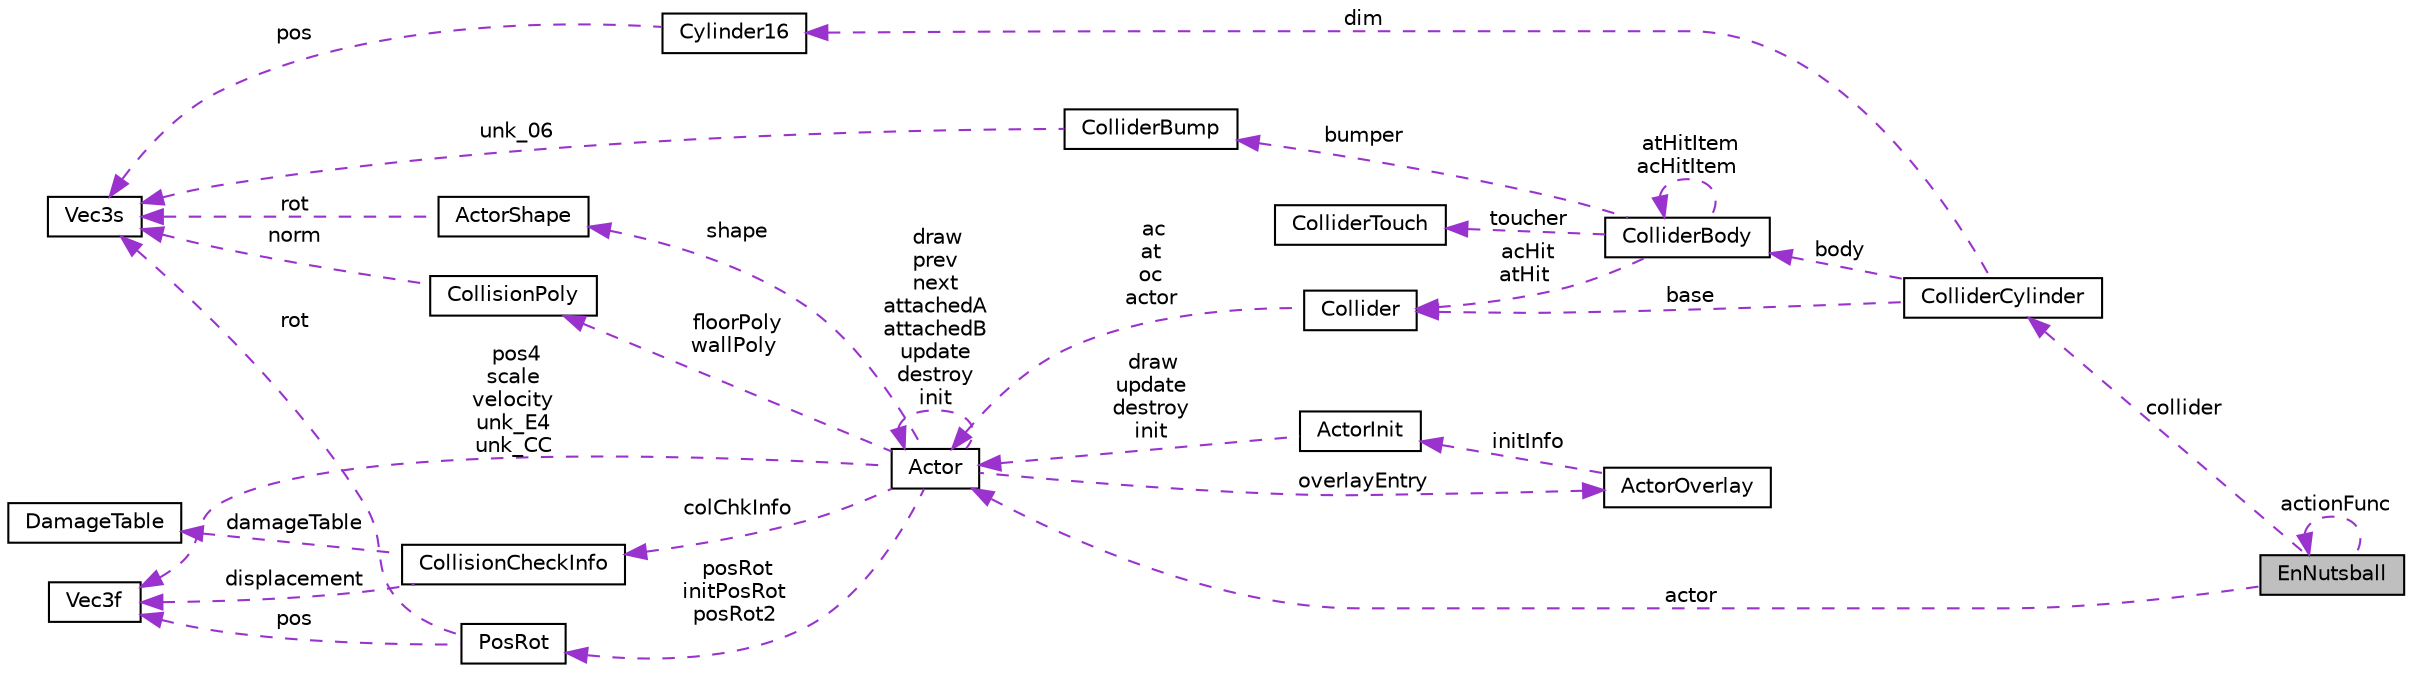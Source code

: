 digraph "EnNutsball"
{
 // LATEX_PDF_SIZE
  edge [fontname="Helvetica",fontsize="10",labelfontname="Helvetica",labelfontsize="10"];
  node [fontname="Helvetica",fontsize="10",shape=record];
  rankdir="LR";
  Node1 [label="EnNutsball",height=0.2,width=0.4,color="black", fillcolor="grey75", style="filled", fontcolor="black",tooltip=" "];
  Node2 -> Node1 [dir="back",color="darkorchid3",fontsize="10",style="dashed",label=" actor" ,fontname="Helvetica"];
  Node2 [label="Actor",height=0.2,width=0.4,color="black", fillcolor="white", style="filled",URL="$dd/da2/structActor.html",tooltip=" "];
  Node2 -> Node2 [dir="back",color="darkorchid3",fontsize="10",style="dashed",label=" draw\nprev\nnext\nattachedA\nattachedB\nupdate\ndestroy\ninit" ,fontname="Helvetica"];
  Node3 -> Node2 [dir="back",color="darkorchid3",fontsize="10",style="dashed",label=" posRot\ninitPosRot\nposRot2" ,fontname="Helvetica"];
  Node3 [label="PosRot",height=0.2,width=0.4,color="black", fillcolor="white", style="filled",URL="$d5/dba/structPosRot.html",tooltip=" "];
  Node4 -> Node3 [dir="back",color="darkorchid3",fontsize="10",style="dashed",label=" rot" ,fontname="Helvetica"];
  Node4 [label="Vec3s",height=0.2,width=0.4,color="black", fillcolor="white", style="filled",URL="$d8/d79/structVec3s.html",tooltip=" "];
  Node5 -> Node3 [dir="back",color="darkorchid3",fontsize="10",style="dashed",label=" pos" ,fontname="Helvetica"];
  Node5 [label="Vec3f",height=0.2,width=0.4,color="black", fillcolor="white", style="filled",URL="$d0/dc7/structVec3f.html",tooltip=" "];
  Node6 -> Node2 [dir="back",color="darkorchid3",fontsize="10",style="dashed",label=" overlayEntry" ,fontname="Helvetica"];
  Node6 [label="ActorOverlay",height=0.2,width=0.4,color="black", fillcolor="white", style="filled",URL="$d4/d76/structActorOverlay.html",tooltip=" "];
  Node7 -> Node6 [dir="back",color="darkorchid3",fontsize="10",style="dashed",label=" initInfo" ,fontname="Helvetica"];
  Node7 [label="ActorInit",height=0.2,width=0.4,color="black", fillcolor="white", style="filled",URL="$d6/dc9/structActorInit.html",tooltip=" "];
  Node2 -> Node7 [dir="back",color="darkorchid3",fontsize="10",style="dashed",label=" draw\nupdate\ndestroy\ninit" ,fontname="Helvetica"];
  Node8 -> Node2 [dir="back",color="darkorchid3",fontsize="10",style="dashed",label=" shape" ,fontname="Helvetica"];
  Node8 [label="ActorShape",height=0.2,width=0.4,color="black", fillcolor="white", style="filled",URL="$d2/d09/structActorShape.html",tooltip=" "];
  Node4 -> Node8 [dir="back",color="darkorchid3",fontsize="10",style="dashed",label=" rot" ,fontname="Helvetica"];
  Node9 -> Node2 [dir="back",color="darkorchid3",fontsize="10",style="dashed",label=" colChkInfo" ,fontname="Helvetica"];
  Node9 [label="CollisionCheckInfo",height=0.2,width=0.4,color="black", fillcolor="white", style="filled",URL="$d0/d20/structCollisionCheckInfo.html",tooltip=" "];
  Node10 -> Node9 [dir="back",color="darkorchid3",fontsize="10",style="dashed",label=" damageTable" ,fontname="Helvetica"];
  Node10 [label="DamageTable",height=0.2,width=0.4,color="black", fillcolor="white", style="filled",URL="$da/da9/structDamageTable.html",tooltip=" "];
  Node5 -> Node9 [dir="back",color="darkorchid3",fontsize="10",style="dashed",label=" displacement" ,fontname="Helvetica"];
  Node11 -> Node2 [dir="back",color="darkorchid3",fontsize="10",style="dashed",label=" floorPoly\nwallPoly" ,fontname="Helvetica"];
  Node11 [label="CollisionPoly",height=0.2,width=0.4,color="black", fillcolor="white", style="filled",URL="$de/de9/structCollisionPoly.html",tooltip=" "];
  Node4 -> Node11 [dir="back",color="darkorchid3",fontsize="10",style="dashed",label=" norm" ,fontname="Helvetica"];
  Node5 -> Node2 [dir="back",color="darkorchid3",fontsize="10",style="dashed",label=" pos4\nscale\nvelocity\nunk_E4\nunk_CC" ,fontname="Helvetica"];
  Node1 -> Node1 [dir="back",color="darkorchid3",fontsize="10",style="dashed",label=" actionFunc" ,fontname="Helvetica"];
  Node12 -> Node1 [dir="back",color="darkorchid3",fontsize="10",style="dashed",label=" collider" ,fontname="Helvetica"];
  Node12 [label="ColliderCylinder",height=0.2,width=0.4,color="black", fillcolor="white", style="filled",URL="$da/df5/structColliderCylinder.html",tooltip=" "];
  Node13 -> Node12 [dir="back",color="darkorchid3",fontsize="10",style="dashed",label=" base" ,fontname="Helvetica"];
  Node13 [label="Collider",height=0.2,width=0.4,color="black", fillcolor="white", style="filled",URL="$d0/d61/structCollider.html",tooltip=" "];
  Node2 -> Node13 [dir="back",color="darkorchid3",fontsize="10",style="dashed",label=" ac\nat\noc\nactor" ,fontname="Helvetica"];
  Node14 -> Node12 [dir="back",color="darkorchid3",fontsize="10",style="dashed",label=" dim" ,fontname="Helvetica"];
  Node14 [label="Cylinder16",height=0.2,width=0.4,color="black", fillcolor="white", style="filled",URL="$db/d55/structCylinder16.html",tooltip=" "];
  Node4 -> Node14 [dir="back",color="darkorchid3",fontsize="10",style="dashed",label=" pos" ,fontname="Helvetica"];
  Node15 -> Node12 [dir="back",color="darkorchid3",fontsize="10",style="dashed",label=" body" ,fontname="Helvetica"];
  Node15 [label="ColliderBody",height=0.2,width=0.4,color="black", fillcolor="white", style="filled",URL="$de/d87/structColliderBody.html",tooltip=" "];
  Node13 -> Node15 [dir="back",color="darkorchid3",fontsize="10",style="dashed",label=" acHit\natHit" ,fontname="Helvetica"];
  Node15 -> Node15 [dir="back",color="darkorchid3",fontsize="10",style="dashed",label=" atHitItem\nacHitItem" ,fontname="Helvetica"];
  Node16 -> Node15 [dir="back",color="darkorchid3",fontsize="10",style="dashed",label=" bumper" ,fontname="Helvetica"];
  Node16 [label="ColliderBump",height=0.2,width=0.4,color="black", fillcolor="white", style="filled",URL="$d0/d29/structColliderBump.html",tooltip=" "];
  Node4 -> Node16 [dir="back",color="darkorchid3",fontsize="10",style="dashed",label=" unk_06" ,fontname="Helvetica"];
  Node17 -> Node15 [dir="back",color="darkorchid3",fontsize="10",style="dashed",label=" toucher" ,fontname="Helvetica"];
  Node17 [label="ColliderTouch",height=0.2,width=0.4,color="black", fillcolor="white", style="filled",URL="$da/d5d/structColliderTouch.html",tooltip=" "];
}
